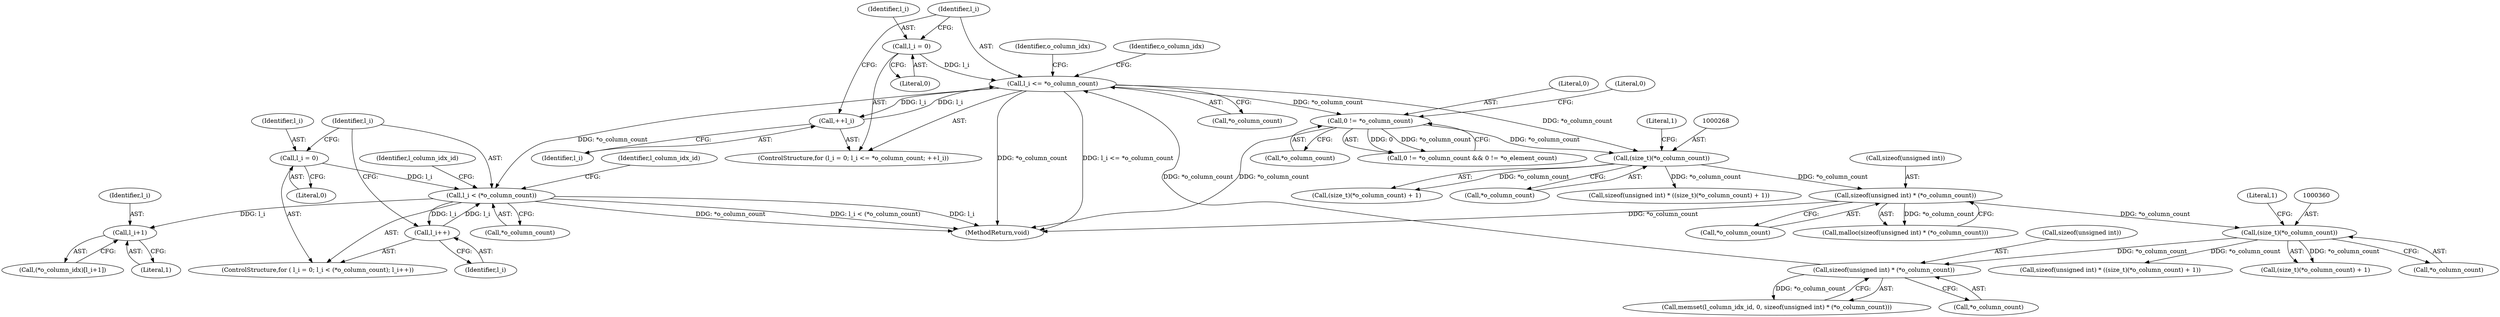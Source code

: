 digraph "0_libxsmm_151481489192e6d1997f8bde52c5c425ea41741d_1@pointer" {
"1000558" [label="(Call,l_i < (*o_column_count))"];
"1000562" [label="(Call,l_i++)"];
"1000558" [label="(Call,l_i < (*o_column_count))"];
"1000555" [label="(Call,l_i = 0)"];
"1000385" [label="(Call,l_i <= *o_column_count)"];
"1000382" [label="(Call,l_i = 0)"];
"1000389" [label="(Call,++l_i)"];
"1000376" [label="(Call,sizeof(unsigned int) * (*o_column_count))"];
"1000359" [label="(Call,(size_t)(*o_column_count))"];
"1000288" [label="(Call,sizeof(unsigned int) * (*o_column_count))"];
"1000267" [label="(Call,(size_t)(*o_column_count))"];
"1000237" [label="(Call,0 != *o_column_count)"];
"1000576" [label="(Call,l_i+1)"];
"1000578" [label="(Literal,1)"];
"1000576" [label="(Call,l_i+1)"];
"1000563" [label="(Identifier,l_i)"];
"1000383" [label="(Identifier,l_i)"];
"1000390" [label="(Identifier,l_i)"];
"1000358" [label="(Call,(size_t)(*o_column_count) + 1)"];
"1000269" [label="(Call,*o_column_count)"];
"1000263" [label="(Call,sizeof(unsigned int) * ((size_t)(*o_column_count) + 1))"];
"1000239" [label="(Call,*o_column_count)"];
"1000584" [label="(Identifier,l_column_idx_id)"];
"1000377" [label="(Call,sizeof(unsigned int))"];
"1000385" [label="(Call,l_i <= *o_column_count)"];
"1000373" [label="(Call,memset(l_column_idx_id, 0, sizeof(unsigned int) * (*o_column_count)))"];
"1000381" [label="(ControlStructure,for (l_i = 0; l_i <= *o_column_count; ++l_i))"];
"1000266" [label="(Call,(size_t)(*o_column_count) + 1)"];
"1000359" [label="(Call,(size_t)(*o_column_count))"];
"1000291" [label="(Call,*o_column_count)"];
"1000382" [label="(Call,l_i = 0)"];
"1000379" [label="(Call,*o_column_count)"];
"1000384" [label="(Literal,0)"];
"1000289" [label="(Call,sizeof(unsigned int))"];
"1000387" [label="(Call,*o_column_count)"];
"1000585" [label="(MethodReturn,void)"];
"1000237" [label="(Call,0 != *o_column_count)"];
"1000555" [label="(Call,l_i = 0)"];
"1000557" [label="(Literal,0)"];
"1000556" [label="(Identifier,l_i)"];
"1000558" [label="(Call,l_i < (*o_column_count))"];
"1000363" [label="(Literal,1)"];
"1000287" [label="(Call,malloc(sizeof(unsigned int) * (*o_column_count)))"];
"1000560" [label="(Call,*o_column_count)"];
"1000271" [label="(Literal,1)"];
"1000236" [label="(Call,0 != *o_column_count && 0 != *o_element_count)"];
"1000577" [label="(Identifier,l_i)"];
"1000267" [label="(Call,(size_t)(*o_column_count))"];
"1000395" [label="(Identifier,o_column_idx)"];
"1000361" [label="(Call,*o_column_count)"];
"1000386" [label="(Identifier,l_i)"];
"1000242" [label="(Literal,0)"];
"1000554" [label="(ControlStructure,for ( l_i = 0; l_i < (*o_column_count); l_i++))"];
"1000562" [label="(Call,l_i++)"];
"1000288" [label="(Call,sizeof(unsigned int) * (*o_column_count))"];
"1000573" [label="(Call,(*o_column_idx)[l_i+1])"];
"1000568" [label="(Identifier,l_column_idx_id)"];
"1000559" [label="(Identifier,l_i)"];
"1000355" [label="(Call,sizeof(unsigned int) * ((size_t)(*o_column_count) + 1))"];
"1000389" [label="(Call,++l_i)"];
"1000376" [label="(Call,sizeof(unsigned int) * (*o_column_count))"];
"1000402" [label="(Identifier,o_column_idx)"];
"1000238" [label="(Literal,0)"];
"1000558" -> "1000554"  [label="AST: "];
"1000558" -> "1000560"  [label="CFG: "];
"1000559" -> "1000558"  [label="AST: "];
"1000560" -> "1000558"  [label="AST: "];
"1000568" -> "1000558"  [label="CFG: "];
"1000584" -> "1000558"  [label="CFG: "];
"1000558" -> "1000585"  [label="DDG: *o_column_count"];
"1000558" -> "1000585"  [label="DDG: l_i < (*o_column_count)"];
"1000558" -> "1000585"  [label="DDG: l_i"];
"1000562" -> "1000558"  [label="DDG: l_i"];
"1000555" -> "1000558"  [label="DDG: l_i"];
"1000385" -> "1000558"  [label="DDG: *o_column_count"];
"1000558" -> "1000562"  [label="DDG: l_i"];
"1000558" -> "1000576"  [label="DDG: l_i"];
"1000562" -> "1000554"  [label="AST: "];
"1000562" -> "1000563"  [label="CFG: "];
"1000563" -> "1000562"  [label="AST: "];
"1000559" -> "1000562"  [label="CFG: "];
"1000555" -> "1000554"  [label="AST: "];
"1000555" -> "1000557"  [label="CFG: "];
"1000556" -> "1000555"  [label="AST: "];
"1000557" -> "1000555"  [label="AST: "];
"1000559" -> "1000555"  [label="CFG: "];
"1000385" -> "1000381"  [label="AST: "];
"1000385" -> "1000387"  [label="CFG: "];
"1000386" -> "1000385"  [label="AST: "];
"1000387" -> "1000385"  [label="AST: "];
"1000395" -> "1000385"  [label="CFG: "];
"1000402" -> "1000385"  [label="CFG: "];
"1000385" -> "1000585"  [label="DDG: *o_column_count"];
"1000385" -> "1000585"  [label="DDG: l_i <= *o_column_count"];
"1000385" -> "1000237"  [label="DDG: *o_column_count"];
"1000385" -> "1000267"  [label="DDG: *o_column_count"];
"1000382" -> "1000385"  [label="DDG: l_i"];
"1000389" -> "1000385"  [label="DDG: l_i"];
"1000376" -> "1000385"  [label="DDG: *o_column_count"];
"1000385" -> "1000389"  [label="DDG: l_i"];
"1000382" -> "1000381"  [label="AST: "];
"1000382" -> "1000384"  [label="CFG: "];
"1000383" -> "1000382"  [label="AST: "];
"1000384" -> "1000382"  [label="AST: "];
"1000386" -> "1000382"  [label="CFG: "];
"1000389" -> "1000381"  [label="AST: "];
"1000389" -> "1000390"  [label="CFG: "];
"1000390" -> "1000389"  [label="AST: "];
"1000386" -> "1000389"  [label="CFG: "];
"1000376" -> "1000373"  [label="AST: "];
"1000376" -> "1000379"  [label="CFG: "];
"1000377" -> "1000376"  [label="AST: "];
"1000379" -> "1000376"  [label="AST: "];
"1000373" -> "1000376"  [label="CFG: "];
"1000376" -> "1000373"  [label="DDG: *o_column_count"];
"1000359" -> "1000376"  [label="DDG: *o_column_count"];
"1000359" -> "1000358"  [label="AST: "];
"1000359" -> "1000361"  [label="CFG: "];
"1000360" -> "1000359"  [label="AST: "];
"1000361" -> "1000359"  [label="AST: "];
"1000363" -> "1000359"  [label="CFG: "];
"1000359" -> "1000355"  [label="DDG: *o_column_count"];
"1000359" -> "1000358"  [label="DDG: *o_column_count"];
"1000288" -> "1000359"  [label="DDG: *o_column_count"];
"1000288" -> "1000287"  [label="AST: "];
"1000288" -> "1000291"  [label="CFG: "];
"1000289" -> "1000288"  [label="AST: "];
"1000291" -> "1000288"  [label="AST: "];
"1000287" -> "1000288"  [label="CFG: "];
"1000288" -> "1000585"  [label="DDG: *o_column_count"];
"1000288" -> "1000287"  [label="DDG: *o_column_count"];
"1000267" -> "1000288"  [label="DDG: *o_column_count"];
"1000267" -> "1000266"  [label="AST: "];
"1000267" -> "1000269"  [label="CFG: "];
"1000268" -> "1000267"  [label="AST: "];
"1000269" -> "1000267"  [label="AST: "];
"1000271" -> "1000267"  [label="CFG: "];
"1000267" -> "1000263"  [label="DDG: *o_column_count"];
"1000267" -> "1000266"  [label="DDG: *o_column_count"];
"1000237" -> "1000267"  [label="DDG: *o_column_count"];
"1000237" -> "1000236"  [label="AST: "];
"1000237" -> "1000239"  [label="CFG: "];
"1000238" -> "1000237"  [label="AST: "];
"1000239" -> "1000237"  [label="AST: "];
"1000242" -> "1000237"  [label="CFG: "];
"1000236" -> "1000237"  [label="CFG: "];
"1000237" -> "1000585"  [label="DDG: *o_column_count"];
"1000237" -> "1000236"  [label="DDG: 0"];
"1000237" -> "1000236"  [label="DDG: *o_column_count"];
"1000576" -> "1000573"  [label="AST: "];
"1000576" -> "1000578"  [label="CFG: "];
"1000577" -> "1000576"  [label="AST: "];
"1000578" -> "1000576"  [label="AST: "];
"1000573" -> "1000576"  [label="CFG: "];
}
